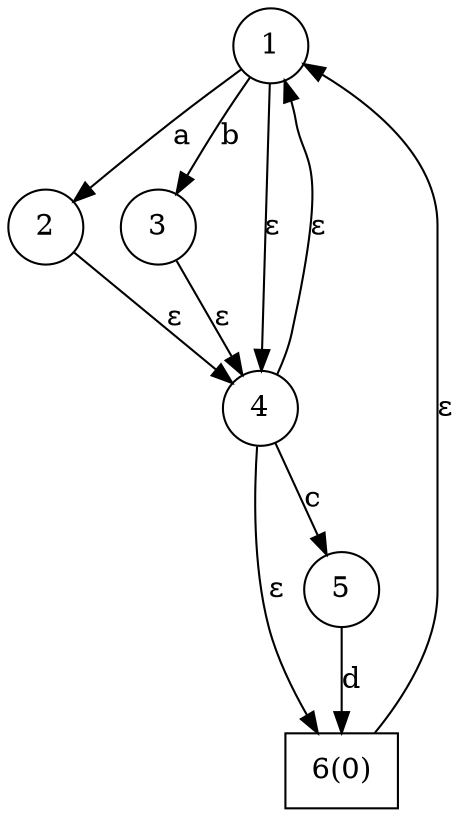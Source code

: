 digraph simple_regex {	1 -> 2[label="a"]
	1 -> 3[label="b"]
	1 -> 4[label="ε"]
	2 -> 4[label="ε"]
	3 -> 4[label="ε"]
	4 -> 1[label="ε"]
	4 -> 6[label="ε"]
	4 -> 5[label="c"]
	5 -> 6[label="d"]
	6 -> 1[label="ε"]1[shape=circle,label=1]
2[shape=circle,label=2]
3[shape=circle,label=3]
4[shape=circle,label=4]
5[shape=circle,label=5]
6[shape=box,label="6(0)"]}
